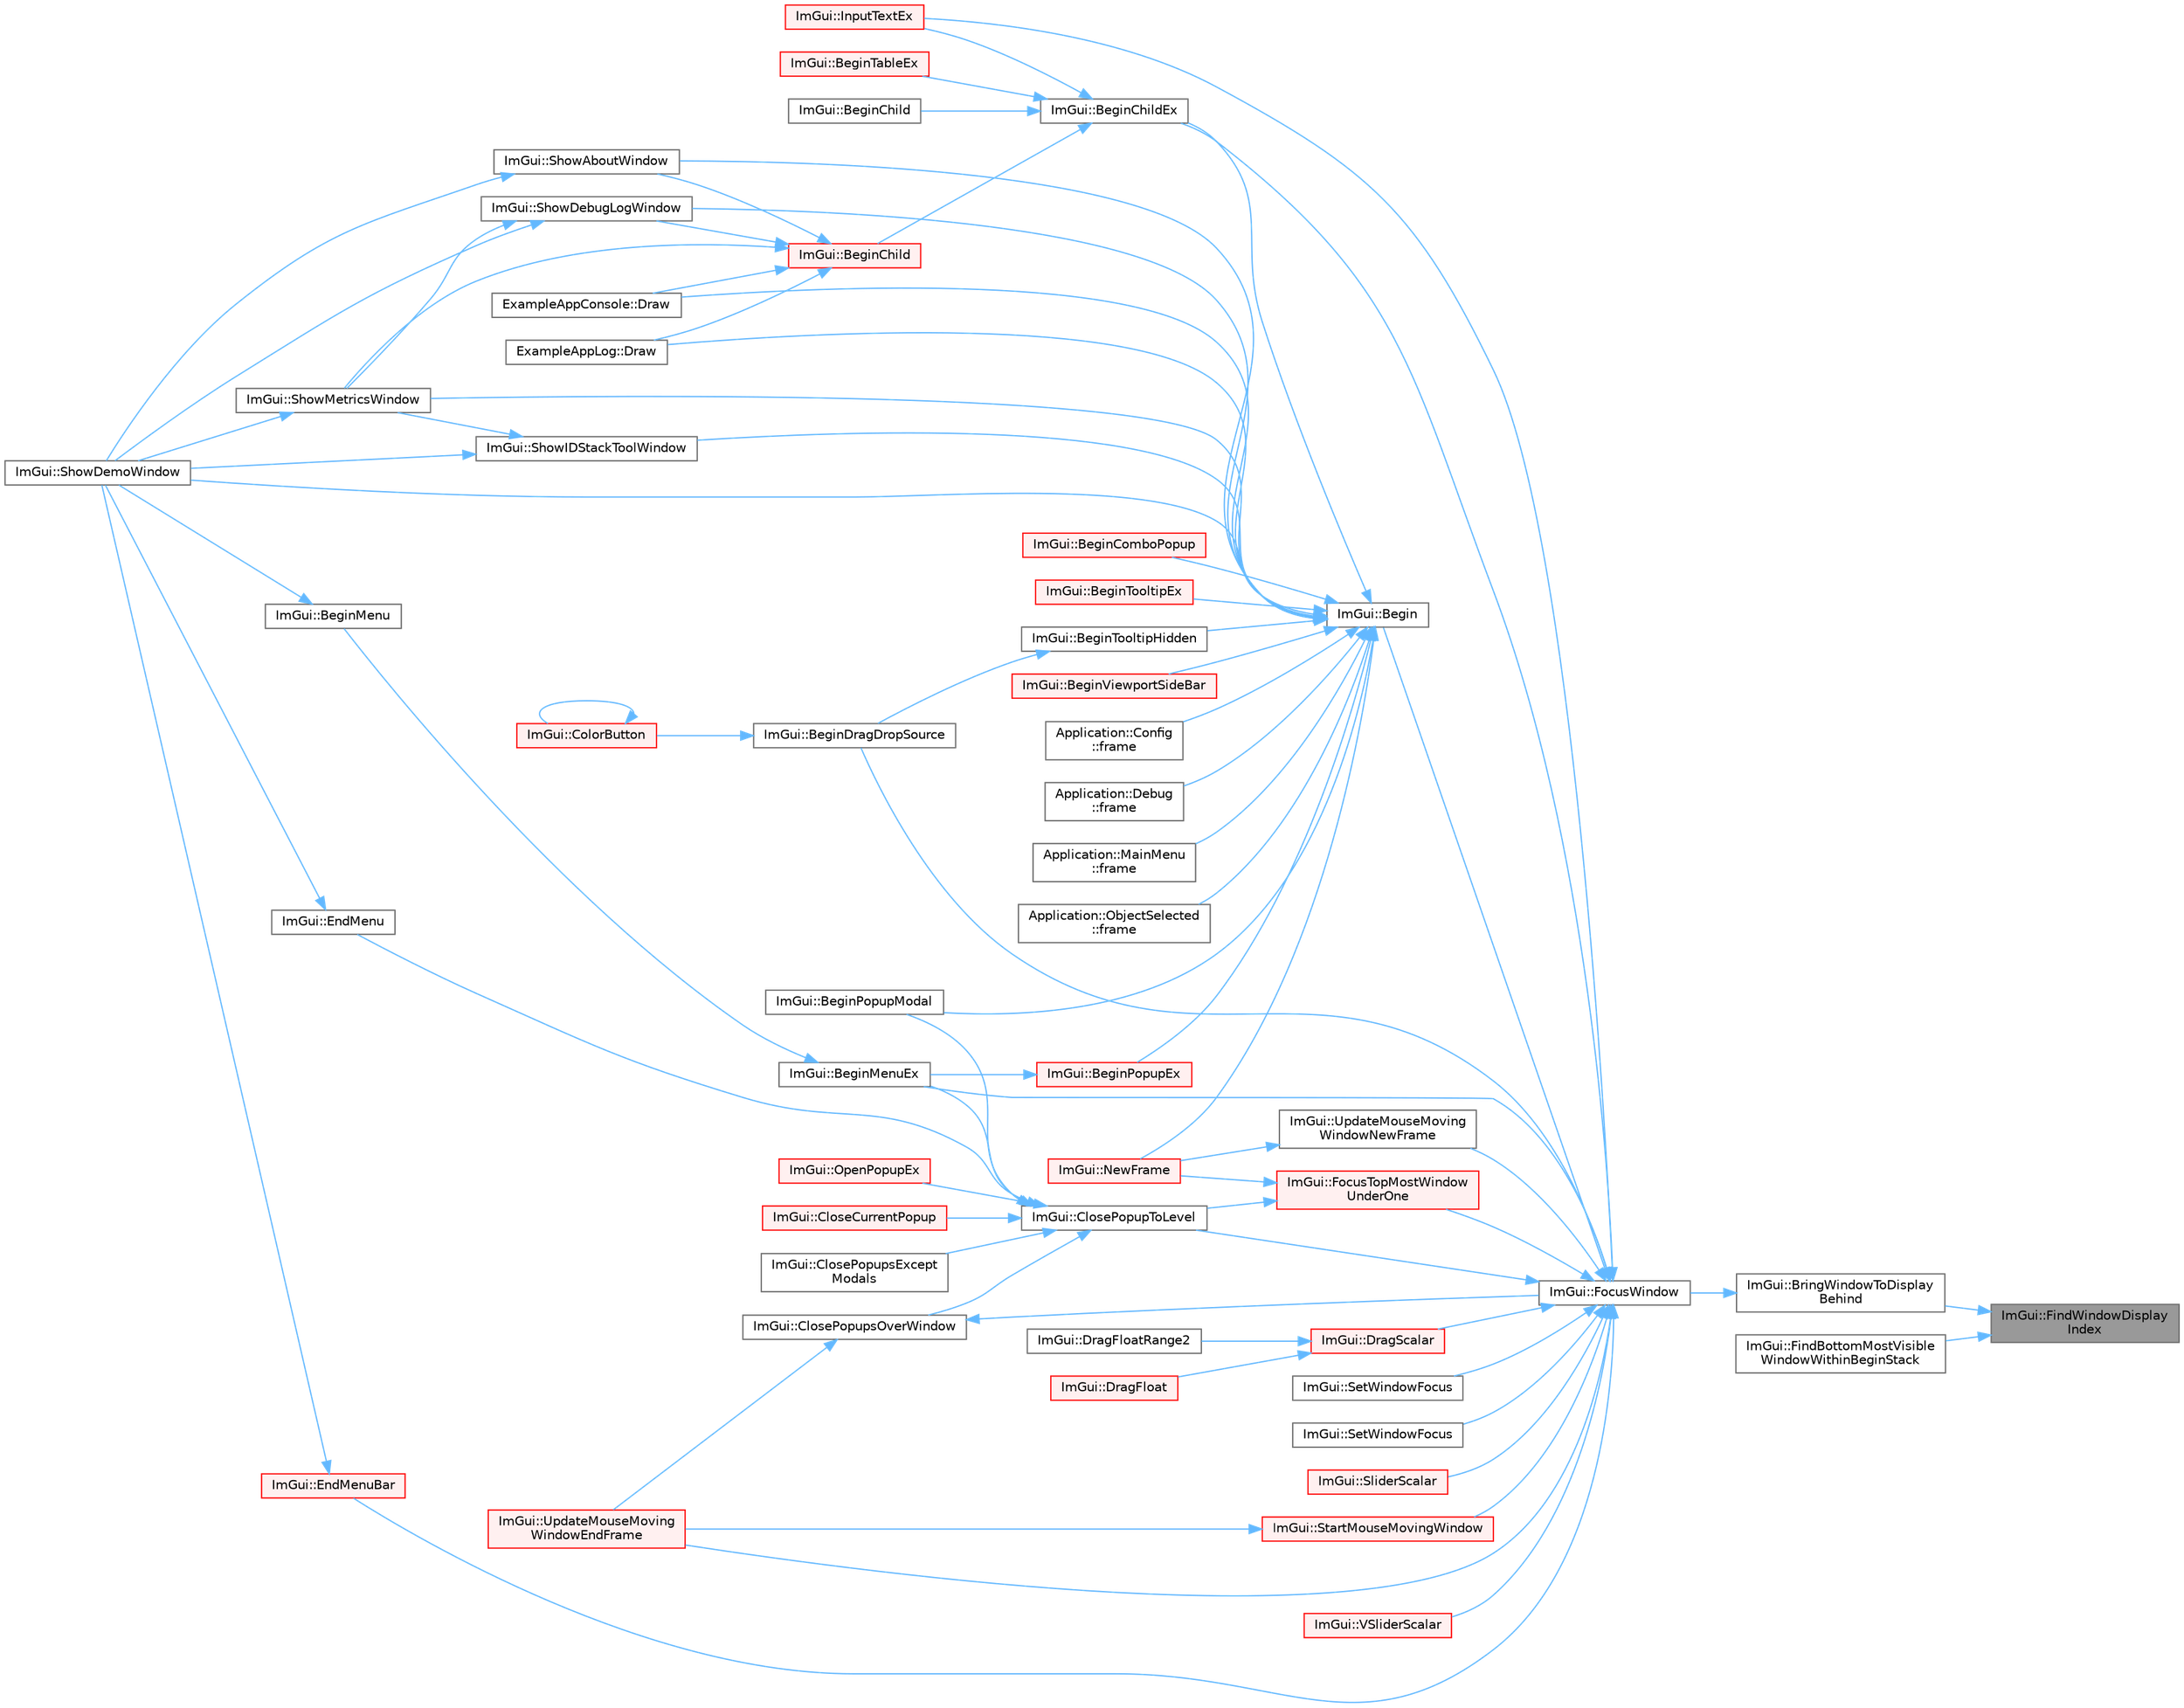 digraph "ImGui::FindWindowDisplayIndex"
{
 // LATEX_PDF_SIZE
  bgcolor="transparent";
  edge [fontname=Helvetica,fontsize=10,labelfontname=Helvetica,labelfontsize=10];
  node [fontname=Helvetica,fontsize=10,shape=box,height=0.2,width=0.4];
  rankdir="RL";
  Node1 [id="Node000001",label="ImGui::FindWindowDisplay\lIndex",height=0.2,width=0.4,color="gray40", fillcolor="grey60", style="filled", fontcolor="black",tooltip=" "];
  Node1 -> Node2 [id="edge1_Node000001_Node000002",dir="back",color="steelblue1",style="solid",tooltip=" "];
  Node2 [id="Node000002",label="ImGui::BringWindowToDisplay\lBehind",height=0.2,width=0.4,color="grey40", fillcolor="white", style="filled",URL="$namespace_im_gui.html#a8cae2f7a08f820a8d5349d1964603b20",tooltip=" "];
  Node2 -> Node3 [id="edge2_Node000002_Node000003",dir="back",color="steelblue1",style="solid",tooltip=" "];
  Node3 [id="Node000003",label="ImGui::FocusWindow",height=0.2,width=0.4,color="grey40", fillcolor="white", style="filled",URL="$namespace_im_gui.html#a27aa6f2f3aa11778c6d023b1b223f262",tooltip=" "];
  Node3 -> Node4 [id="edge3_Node000003_Node000004",dir="back",color="steelblue1",style="solid",tooltip=" "];
  Node4 [id="Node000004",label="ImGui::Begin",height=0.2,width=0.4,color="grey40", fillcolor="white", style="filled",URL="$namespace_im_gui.html#a581e58db0bc930bafa4a5d23093a2b99",tooltip=" "];
  Node4 -> Node5 [id="edge4_Node000004_Node000005",dir="back",color="steelblue1",style="solid",tooltip=" "];
  Node5 [id="Node000005",label="ImGui::BeginChildEx",height=0.2,width=0.4,color="grey40", fillcolor="white", style="filled",URL="$namespace_im_gui.html#ac36ecce0443f0b45a48484d85f653ae2",tooltip=" "];
  Node5 -> Node6 [id="edge5_Node000005_Node000006",dir="back",color="steelblue1",style="solid",tooltip=" "];
  Node6 [id="Node000006",label="ImGui::BeginChild",height=0.2,width=0.4,color="red", fillcolor="#FFF0F0", style="filled",URL="$namespace_im_gui.html#aebac8b07ee9ea0e452c98813a3e907c3",tooltip=" "];
  Node6 -> Node12 [id="edge6_Node000006_Node000012",dir="back",color="steelblue1",style="solid",tooltip=" "];
  Node12 [id="Node000012",label="ExampleAppConsole::Draw",height=0.2,width=0.4,color="grey40", fillcolor="white", style="filled",URL="$struct_example_app_console.html#a0518a09c7e8648dd52c7c06df19ac17a",tooltip=" "];
  Node6 -> Node13 [id="edge7_Node000006_Node000013",dir="back",color="steelblue1",style="solid",tooltip=" "];
  Node13 [id="Node000013",label="ExampleAppLog::Draw",height=0.2,width=0.4,color="grey40", fillcolor="white", style="filled",URL="$struct_example_app_log.html#a5ad3a4bdb89171b84aeaff96948a1f77",tooltip=" "];
  Node6 -> Node14 [id="edge8_Node000006_Node000014",dir="back",color="steelblue1",style="solid",tooltip=" "];
  Node14 [id="Node000014",label="ImGui::ShowAboutWindow",height=0.2,width=0.4,color="grey40", fillcolor="white", style="filled",URL="$namespace_im_gui.html#ac297462e33309d0540fa459bccdc9304",tooltip=" "];
  Node14 -> Node11 [id="edge9_Node000014_Node000011",dir="back",color="steelblue1",style="solid",tooltip=" "];
  Node11 [id="Node000011",label="ImGui::ShowDemoWindow",height=0.2,width=0.4,color="grey40", fillcolor="white", style="filled",URL="$namespace_im_gui.html#af95643a0ce4893b9e57c12991922fb18",tooltip=" "];
  Node6 -> Node15 [id="edge10_Node000006_Node000015",dir="back",color="steelblue1",style="solid",tooltip=" "];
  Node15 [id="Node000015",label="ImGui::ShowDebugLogWindow",height=0.2,width=0.4,color="grey40", fillcolor="white", style="filled",URL="$namespace_im_gui.html#af1b39e70cac2e1b9e62dd3c9d154cbd6",tooltip=" "];
  Node15 -> Node11 [id="edge11_Node000015_Node000011",dir="back",color="steelblue1",style="solid",tooltip=" "];
  Node15 -> Node10 [id="edge12_Node000015_Node000010",dir="back",color="steelblue1",style="solid",tooltip=" "];
  Node10 [id="Node000010",label="ImGui::ShowMetricsWindow",height=0.2,width=0.4,color="grey40", fillcolor="white", style="filled",URL="$namespace_im_gui.html#afe7a28c6eb52fff3cc27d5a698fea4ff",tooltip=" "];
  Node10 -> Node11 [id="edge13_Node000010_Node000011",dir="back",color="steelblue1",style="solid",tooltip=" "];
  Node6 -> Node10 [id="edge14_Node000006_Node000010",dir="back",color="steelblue1",style="solid",tooltip=" "];
  Node5 -> Node17 [id="edge15_Node000005_Node000017",dir="back",color="steelblue1",style="solid",tooltip=" "];
  Node17 [id="Node000017",label="ImGui::BeginChild",height=0.2,width=0.4,color="grey40", fillcolor="white", style="filled",URL="$namespace_im_gui.html#a3824e63145d50dd477deec2c7edf5c5a",tooltip=" "];
  Node5 -> Node18 [id="edge16_Node000005_Node000018",dir="back",color="steelblue1",style="solid",tooltip=" "];
  Node18 [id="Node000018",label="ImGui::BeginTableEx",height=0.2,width=0.4,color="red", fillcolor="#FFF0F0", style="filled",URL="$namespace_im_gui.html#a28046a30716afeb7738a82a5b19044ca",tooltip=" "];
  Node5 -> Node22 [id="edge17_Node000005_Node000022",dir="back",color="steelblue1",style="solid",tooltip=" "];
  Node22 [id="Node000022",label="ImGui::InputTextEx",height=0.2,width=0.4,color="red", fillcolor="#FFF0F0", style="filled",URL="$namespace_im_gui.html#af89af17ecc11653f25fea1e50e195de6",tooltip=" "];
  Node4 -> Node77 [id="edge18_Node000004_Node000077",dir="back",color="steelblue1",style="solid",tooltip=" "];
  Node77 [id="Node000077",label="ImGui::BeginComboPopup",height=0.2,width=0.4,color="red", fillcolor="#FFF0F0", style="filled",URL="$namespace_im_gui.html#a6ecb51142fcb72cd19ff002c3a7d8e25",tooltip=" "];
  Node4 -> Node81 [id="edge19_Node000004_Node000081",dir="back",color="steelblue1",style="solid",tooltip=" "];
  Node81 [id="Node000081",label="ImGui::BeginPopupEx",height=0.2,width=0.4,color="red", fillcolor="#FFF0F0", style="filled",URL="$namespace_im_gui.html#a89da3a22300e8293257b6cfdf1b83b7a",tooltip=" "];
  Node81 -> Node82 [id="edge20_Node000081_Node000082",dir="back",color="steelblue1",style="solid",tooltip=" "];
  Node82 [id="Node000082",label="ImGui::BeginMenuEx",height=0.2,width=0.4,color="grey40", fillcolor="white", style="filled",URL="$namespace_im_gui.html#a8dc671f87ed281b6445ce6ae4ab25183",tooltip=" "];
  Node82 -> Node83 [id="edge21_Node000082_Node000083",dir="back",color="steelblue1",style="solid",tooltip=" "];
  Node83 [id="Node000083",label="ImGui::BeginMenu",height=0.2,width=0.4,color="grey40", fillcolor="white", style="filled",URL="$namespace_im_gui.html#a1e55711a21f97d5dff919d697d3a7201",tooltip=" "];
  Node83 -> Node11 [id="edge22_Node000083_Node000011",dir="back",color="steelblue1",style="solid",tooltip=" "];
  Node4 -> Node101 [id="edge23_Node000004_Node000101",dir="back",color="steelblue1",style="solid",tooltip=" "];
  Node101 [id="Node000101",label="ImGui::BeginPopupModal",height=0.2,width=0.4,color="grey40", fillcolor="white", style="filled",URL="$namespace_im_gui.html#a6d840f615c198c2342968f733fda11b3",tooltip=" "];
  Node4 -> Node102 [id="edge24_Node000004_Node000102",dir="back",color="steelblue1",style="solid",tooltip=" "];
  Node102 [id="Node000102",label="ImGui::BeginTooltipEx",height=0.2,width=0.4,color="red", fillcolor="#FFF0F0", style="filled",URL="$namespace_im_gui.html#a18b17a0b20c3f2a16068b84210cfded4",tooltip=" "];
  Node4 -> Node131 [id="edge25_Node000004_Node000131",dir="back",color="steelblue1",style="solid",tooltip=" "];
  Node131 [id="Node000131",label="ImGui::BeginTooltipHidden",height=0.2,width=0.4,color="grey40", fillcolor="white", style="filled",URL="$namespace_im_gui.html#a2c44a13b5e210dbfc7de98024c25db8e",tooltip=" "];
  Node131 -> Node112 [id="edge26_Node000131_Node000112",dir="back",color="steelblue1",style="solid",tooltip=" "];
  Node112 [id="Node000112",label="ImGui::BeginDragDropSource",height=0.2,width=0.4,color="grey40", fillcolor="white", style="filled",URL="$namespace_im_gui.html#ac2609b0f034d3bcd8d70d26df8694eaa",tooltip=" "];
  Node112 -> Node113 [id="edge27_Node000112_Node000113",dir="back",color="steelblue1",style="solid",tooltip=" "];
  Node113 [id="Node000113",label="ImGui::ColorButton",height=0.2,width=0.4,color="red", fillcolor="#FFF0F0", style="filled",URL="$namespace_im_gui.html#ae2d7c8f37726810753d71d480f0af7f0",tooltip=" "];
  Node113 -> Node113 [id="edge28_Node000113_Node000113",dir="back",color="steelblue1",style="solid",tooltip=" "];
  Node4 -> Node132 [id="edge29_Node000004_Node000132",dir="back",color="steelblue1",style="solid",tooltip=" "];
  Node132 [id="Node000132",label="ImGui::BeginViewportSideBar",height=0.2,width=0.4,color="red", fillcolor="#FFF0F0", style="filled",URL="$namespace_im_gui.html#a4216382dd5ad6c17e183f9f894db2e15",tooltip=" "];
  Node4 -> Node12 [id="edge30_Node000004_Node000012",dir="back",color="steelblue1",style="solid",tooltip=" "];
  Node4 -> Node13 [id="edge31_Node000004_Node000013",dir="back",color="steelblue1",style="solid",tooltip=" "];
  Node4 -> Node31 [id="edge32_Node000004_Node000031",dir="back",color="steelblue1",style="solid",tooltip=" "];
  Node31 [id="Node000031",label="Application::Config\l::frame",height=0.2,width=0.4,color="grey40", fillcolor="white", style="filled",URL="$class_application_1_1_config.html#a291cc3a874949e121dcf83a3f90681bc",tooltip=" "];
  Node4 -> Node134 [id="edge33_Node000004_Node000134",dir="back",color="steelblue1",style="solid",tooltip=" "];
  Node134 [id="Node000134",label="Application::Debug\l::frame",height=0.2,width=0.4,color="grey40", fillcolor="white", style="filled",URL="$class_application_1_1_debug.html#a26339829cae3b768474358c34eb8ab23",tooltip=" "];
  Node4 -> Node135 [id="edge34_Node000004_Node000135",dir="back",color="steelblue1",style="solid",tooltip=" "];
  Node135 [id="Node000135",label="Application::MainMenu\l::frame",height=0.2,width=0.4,color="grey40", fillcolor="white", style="filled",URL="$class_application_1_1_main_menu.html#a868fe54ddb269b9ab03f0d7d068dd698",tooltip=" "];
  Node4 -> Node34 [id="edge35_Node000004_Node000034",dir="back",color="steelblue1",style="solid",tooltip=" "];
  Node34 [id="Node000034",label="Application::ObjectSelected\l::frame",height=0.2,width=0.4,color="grey40", fillcolor="white", style="filled",URL="$class_application_1_1_object_selected.html#a30dd507edcc6c76dd65cc0cf9dda010a",tooltip=" "];
  Node4 -> Node136 [id="edge36_Node000004_Node000136",dir="back",color="steelblue1",style="solid",tooltip=" "];
  Node136 [id="Node000136",label="ImGui::NewFrame",height=0.2,width=0.4,color="red", fillcolor="#FFF0F0", style="filled",URL="$namespace_im_gui.html#ab3f1fc018f903b7ad79fd10663375774",tooltip=" "];
  Node4 -> Node14 [id="edge37_Node000004_Node000014",dir="back",color="steelblue1",style="solid",tooltip=" "];
  Node4 -> Node15 [id="edge38_Node000004_Node000015",dir="back",color="steelblue1",style="solid",tooltip=" "];
  Node4 -> Node11 [id="edge39_Node000004_Node000011",dir="back",color="steelblue1",style="solid",tooltip=" "];
  Node4 -> Node21 [id="edge40_Node000004_Node000021",dir="back",color="steelblue1",style="solid",tooltip=" "];
  Node21 [id="Node000021",label="ImGui::ShowIDStackToolWindow",height=0.2,width=0.4,color="grey40", fillcolor="white", style="filled",URL="$namespace_im_gui.html#ab4a87bf4a874a8e5872b60b4a9b1d99e",tooltip=" "];
  Node21 -> Node11 [id="edge41_Node000021_Node000011",dir="back",color="steelblue1",style="solid",tooltip=" "];
  Node21 -> Node10 [id="edge42_Node000021_Node000010",dir="back",color="steelblue1",style="solid",tooltip=" "];
  Node4 -> Node10 [id="edge43_Node000004_Node000010",dir="back",color="steelblue1",style="solid",tooltip=" "];
  Node3 -> Node5 [id="edge44_Node000003_Node000005",dir="back",color="steelblue1",style="solid",tooltip=" "];
  Node3 -> Node112 [id="edge45_Node000003_Node000112",dir="back",color="steelblue1",style="solid",tooltip=" "];
  Node3 -> Node82 [id="edge46_Node000003_Node000082",dir="back",color="steelblue1",style="solid",tooltip=" "];
  Node3 -> Node137 [id="edge47_Node000003_Node000137",dir="back",color="steelblue1",style="solid",tooltip=" "];
  Node137 [id="Node000137",label="ImGui::ClosePopupToLevel",height=0.2,width=0.4,color="grey40", fillcolor="white", style="filled",URL="$namespace_im_gui.html#a0be705dc533a62387dc39ec5c276d2a0",tooltip=" "];
  Node137 -> Node82 [id="edge48_Node000137_Node000082",dir="back",color="steelblue1",style="solid",tooltip=" "];
  Node137 -> Node101 [id="edge49_Node000137_Node000101",dir="back",color="steelblue1",style="solid",tooltip=" "];
  Node137 -> Node138 [id="edge50_Node000137_Node000138",dir="back",color="steelblue1",style="solid",tooltip=" "];
  Node138 [id="Node000138",label="ImGui::CloseCurrentPopup",height=0.2,width=0.4,color="red", fillcolor="#FFF0F0", style="filled",URL="$namespace_im_gui.html#aeaec6479834db7918260fc082107f90b",tooltip=" "];
  Node137 -> Node147 [id="edge51_Node000137_Node000147",dir="back",color="steelblue1",style="solid",tooltip=" "];
  Node147 [id="Node000147",label="ImGui::ClosePopupsExcept\lModals",height=0.2,width=0.4,color="grey40", fillcolor="white", style="filled",URL="$namespace_im_gui.html#a6321db9d0281af83216ec69f777f63bd",tooltip=" "];
  Node137 -> Node148 [id="edge52_Node000137_Node000148",dir="back",color="steelblue1",style="solid",tooltip=" "];
  Node148 [id="Node000148",label="ImGui::ClosePopupsOverWindow",height=0.2,width=0.4,color="grey40", fillcolor="white", style="filled",URL="$namespace_im_gui.html#a0076b153c697cb85e263fcbd59340bce",tooltip=" "];
  Node148 -> Node3 [id="edge53_Node000148_Node000003",dir="back",color="steelblue1",style="solid",tooltip=" "];
  Node148 -> Node149 [id="edge54_Node000148_Node000149",dir="back",color="steelblue1",style="solid",tooltip=" "];
  Node149 [id="Node000149",label="ImGui::UpdateMouseMoving\lWindowEndFrame",height=0.2,width=0.4,color="red", fillcolor="#FFF0F0", style="filled",URL="$namespace_im_gui.html#a6f56217f28aff3a7cea846e6f44eebff",tooltip=" "];
  Node137 -> Node150 [id="edge55_Node000137_Node000150",dir="back",color="steelblue1",style="solid",tooltip=" "];
  Node150 [id="Node000150",label="ImGui::EndMenu",height=0.2,width=0.4,color="grey40", fillcolor="white", style="filled",URL="$namespace_im_gui.html#a1448a5a4e8c431c15f991e9255c0df95",tooltip=" "];
  Node150 -> Node11 [id="edge56_Node000150_Node000011",dir="back",color="steelblue1",style="solid",tooltip=" "];
  Node137 -> Node151 [id="edge57_Node000137_Node000151",dir="back",color="steelblue1",style="solid",tooltip=" "];
  Node151 [id="Node000151",label="ImGui::OpenPopupEx",height=0.2,width=0.4,color="red", fillcolor="#FFF0F0", style="filled",URL="$namespace_im_gui.html#ac1570338b44e1f1311055db7ae41c47b",tooltip=" "];
  Node3 -> Node51 [id="edge58_Node000003_Node000051",dir="back",color="steelblue1",style="solid",tooltip=" "];
  Node51 [id="Node000051",label="ImGui::DragScalar",height=0.2,width=0.4,color="red", fillcolor="#FFF0F0", style="filled",URL="$namespace_im_gui.html#a17d8926e8f44a6d00575b12081c51fe0",tooltip=" "];
  Node51 -> Node52 [id="edge59_Node000051_Node000052",dir="back",color="steelblue1",style="solid",tooltip=" "];
  Node52 [id="Node000052",label="ImGui::DragFloat",height=0.2,width=0.4,color="red", fillcolor="#FFF0F0", style="filled",URL="$namespace_im_gui.html#aab1b20e7bf98aa7bbdb26f8cd3ad91e6",tooltip=" "];
  Node51 -> Node55 [id="edge60_Node000051_Node000055",dir="back",color="steelblue1",style="solid",tooltip=" "];
  Node55 [id="Node000055",label="ImGui::DragFloatRange2",height=0.2,width=0.4,color="grey40", fillcolor="white", style="filled",URL="$namespace_im_gui.html#aa6bfd93ead5c47e84b66185da88b8e8c",tooltip=" "];
  Node3 -> Node156 [id="edge61_Node000003_Node000156",dir="back",color="steelblue1",style="solid",tooltip=" "];
  Node156 [id="Node000156",label="ImGui::EndMenuBar",height=0.2,width=0.4,color="red", fillcolor="#FFF0F0", style="filled",URL="$namespace_im_gui.html#aa226265c140eb6ee375c5b9abc69c4fc",tooltip=" "];
  Node156 -> Node11 [id="edge62_Node000156_Node000011",dir="back",color="steelblue1",style="solid",tooltip=" "];
  Node3 -> Node158 [id="edge63_Node000003_Node000158",dir="back",color="steelblue1",style="solid",tooltip=" "];
  Node158 [id="Node000158",label="ImGui::FocusTopMostWindow\lUnderOne",height=0.2,width=0.4,color="red", fillcolor="#FFF0F0", style="filled",URL="$namespace_im_gui.html#aa97e87e96c05eb3e91aa96fa68b13a2a",tooltip=" "];
  Node158 -> Node137 [id="edge64_Node000158_Node000137",dir="back",color="steelblue1",style="solid",tooltip=" "];
  Node158 -> Node136 [id="edge65_Node000158_Node000136",dir="back",color="steelblue1",style="solid",tooltip=" "];
  Node3 -> Node22 [id="edge66_Node000003_Node000022",dir="back",color="steelblue1",style="solid",tooltip=" "];
  Node3 -> Node159 [id="edge67_Node000003_Node000159",dir="back",color="steelblue1",style="solid",tooltip=" "];
  Node159 [id="Node000159",label="ImGui::SetWindowFocus",height=0.2,width=0.4,color="grey40", fillcolor="white", style="filled",URL="$namespace_im_gui.html#ac71920931ed7b7c8594ee84c6a94e7b8",tooltip=" "];
  Node3 -> Node160 [id="edge68_Node000003_Node000160",dir="back",color="steelblue1",style="solid",tooltip=" "];
  Node160 [id="Node000160",label="ImGui::SetWindowFocus",height=0.2,width=0.4,color="grey40", fillcolor="white", style="filled",URL="$namespace_im_gui.html#aa612adbb975051090898f094a1608f24",tooltip=" "];
  Node3 -> Node65 [id="edge69_Node000003_Node000065",dir="back",color="steelblue1",style="solid",tooltip=" "];
  Node65 [id="Node000065",label="ImGui::SliderScalar",height=0.2,width=0.4,color="red", fillcolor="#FFF0F0", style="filled",URL="$namespace_im_gui.html#afdd7faa9a69f75b8d674cdc207441bea",tooltip=" "];
  Node3 -> Node161 [id="edge70_Node000003_Node000161",dir="back",color="steelblue1",style="solid",tooltip=" "];
  Node161 [id="Node000161",label="ImGui::StartMouseMovingWindow",height=0.2,width=0.4,color="red", fillcolor="#FFF0F0", style="filled",URL="$namespace_im_gui.html#afd03199380411a711c74893434d91258",tooltip=" "];
  Node161 -> Node149 [id="edge71_Node000161_Node000149",dir="back",color="steelblue1",style="solid",tooltip=" "];
  Node3 -> Node149 [id="edge72_Node000003_Node000149",dir="back",color="steelblue1",style="solid",tooltip=" "];
  Node3 -> Node163 [id="edge73_Node000003_Node000163",dir="back",color="steelblue1",style="solid",tooltip=" "];
  Node163 [id="Node000163",label="ImGui::UpdateMouseMoving\lWindowNewFrame",height=0.2,width=0.4,color="grey40", fillcolor="white", style="filled",URL="$namespace_im_gui.html#a3c60e468d73a0ccd52628f0c82b42fe8",tooltip=" "];
  Node163 -> Node136 [id="edge74_Node000163_Node000136",dir="back",color="steelblue1",style="solid",tooltip=" "];
  Node3 -> Node164 [id="edge75_Node000003_Node000164",dir="back",color="steelblue1",style="solid",tooltip=" "];
  Node164 [id="Node000164",label="ImGui::VSliderScalar",height=0.2,width=0.4,color="red", fillcolor="#FFF0F0", style="filled",URL="$namespace_im_gui.html#a6ad24ca37a530d43f9d1c727d94e4829",tooltip=" "];
  Node1 -> Node167 [id="edge76_Node000001_Node000167",dir="back",color="steelblue1",style="solid",tooltip=" "];
  Node167 [id="Node000167",label="ImGui::FindBottomMostVisible\lWindowWithinBeginStack",height=0.2,width=0.4,color="grey40", fillcolor="white", style="filled",URL="$namespace_im_gui.html#acbee71305d643afa7020759bc97feaf2",tooltip=" "];
}
